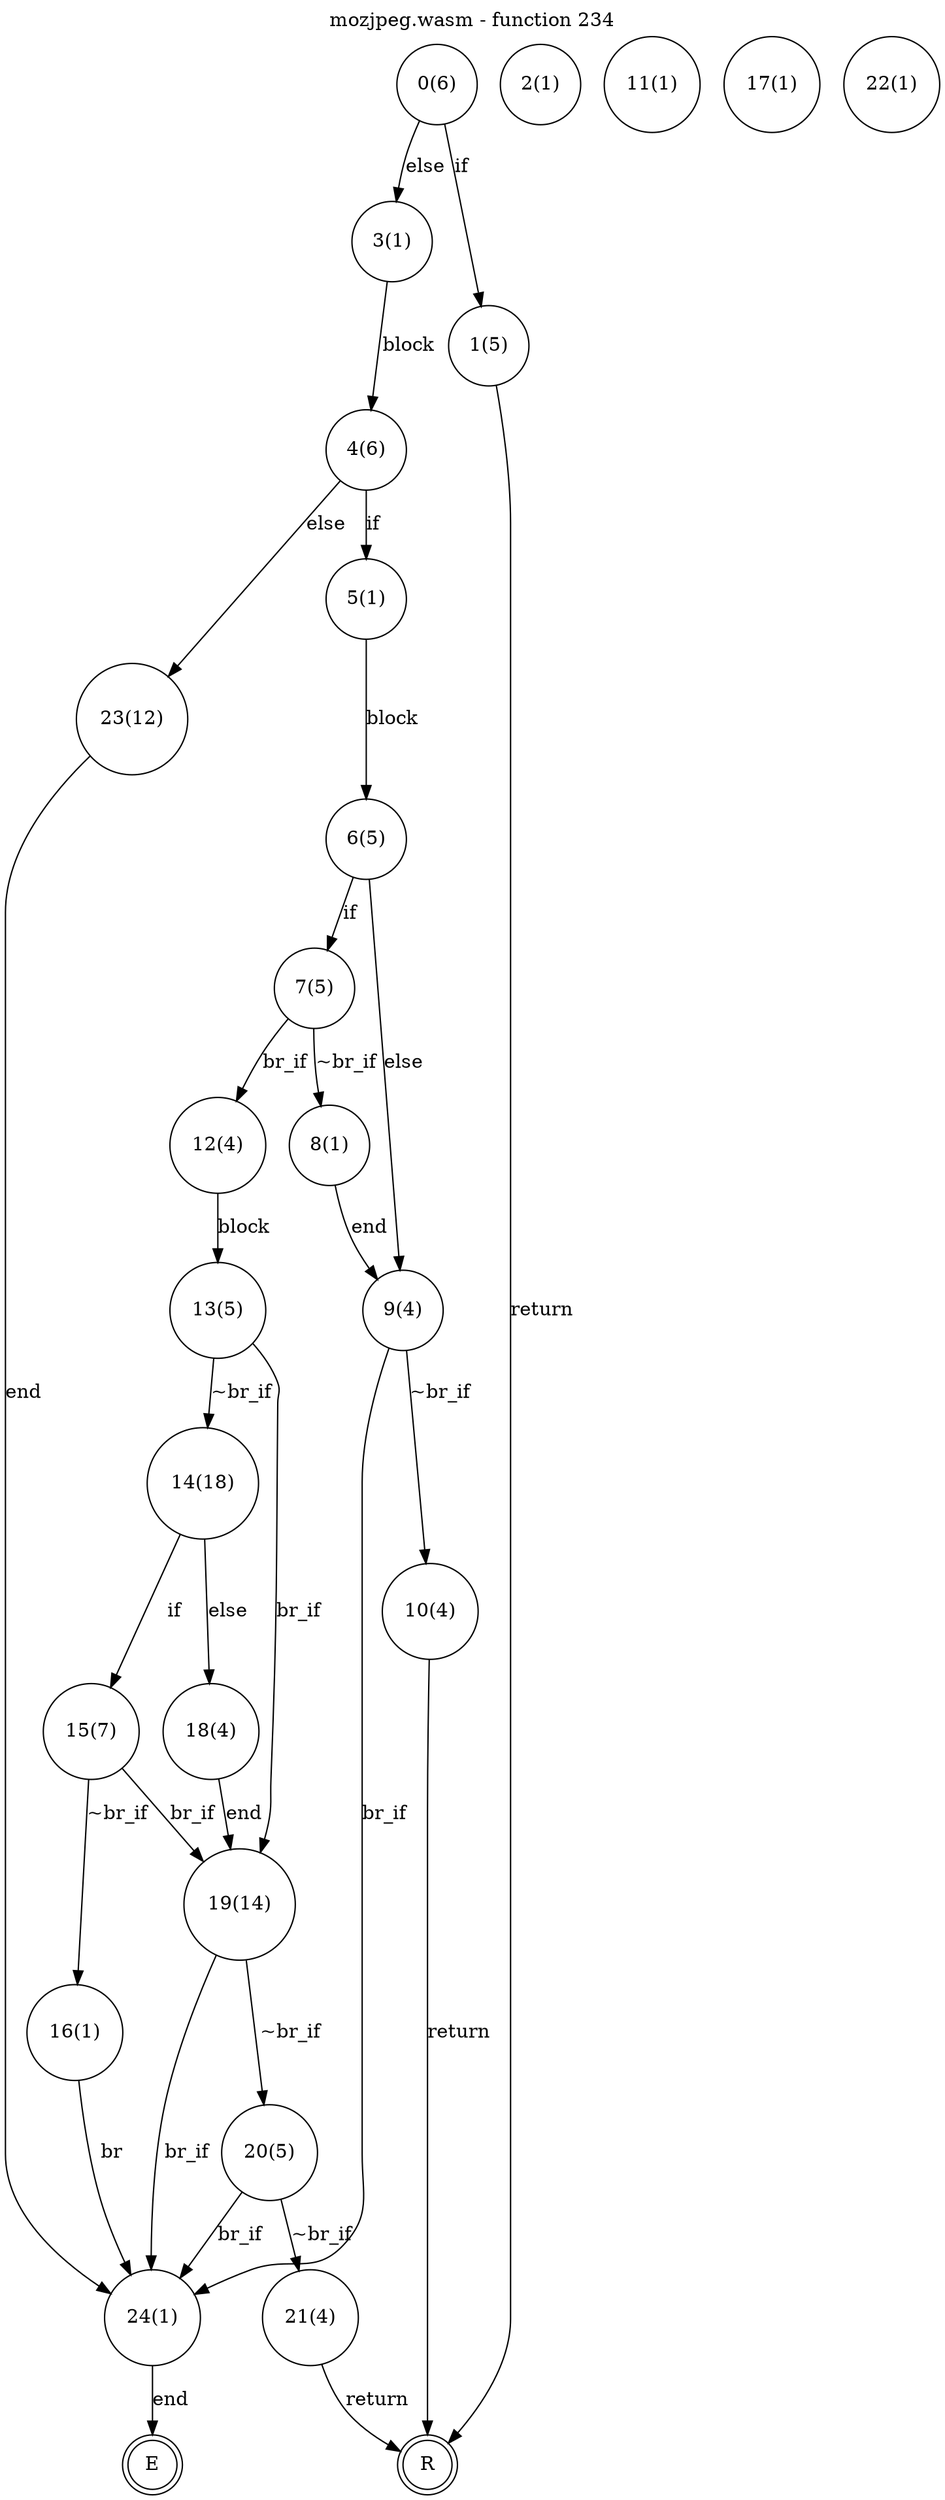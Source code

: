 digraph finite_state_machine {
    label = "mozjpeg.wasm - function 234"
    labelloc =  t
    labelfontsize = 16
    labelfontcolor = black
    labelfontname = "Helvetica"
    node [shape = doublecircle]; E R ;
node [shape=circle, fontcolor=black, style="", label="0(6)"]0
node [shape=circle, fontcolor=black, style="", label="1(5)"]1
node [shape=circle, fontcolor=black, style="", label="2(1)"]2
node [shape=circle, fontcolor=black, style="", label="3(1)"]3
node [shape=circle, fontcolor=black, style="", label="4(6)"]4
node [shape=circle, fontcolor=black, style="", label="5(1)"]5
node [shape=circle, fontcolor=black, style="", label="6(5)"]6
node [shape=circle, fontcolor=black, style="", label="7(5)"]7
node [shape=circle, fontcolor=black, style="", label="8(1)"]8
node [shape=circle, fontcolor=black, style="", label="9(4)"]9
node [shape=circle, fontcolor=black, style="", label="10(4)"]10
node [shape=circle, fontcolor=black, style="", label="11(1)"]11
node [shape=circle, fontcolor=black, style="", label="12(4)"]12
node [shape=circle, fontcolor=black, style="", label="13(5)"]13
node [shape=circle, fontcolor=black, style="", label="14(18)"]14
node [shape=circle, fontcolor=black, style="", label="15(7)"]15
node [shape=circle, fontcolor=black, style="", label="16(1)"]16
node [shape=circle, fontcolor=black, style="", label="17(1)"]17
node [shape=circle, fontcolor=black, style="", label="18(4)"]18
node [shape=circle, fontcolor=black, style="", label="19(14)"]19
node [shape=circle, fontcolor=black, style="", label="20(5)"]20
node [shape=circle, fontcolor=black, style="", label="21(4)"]21
node [shape=circle, fontcolor=black, style="", label="22(1)"]22
node [shape=circle, fontcolor=black, style="", label="23(12)"]23
node [shape=circle, fontcolor=black, style="", label="24(1)"]24
node [shape=circle, fontcolor=black, style="", label="E"]E
node [shape=circle, fontcolor=black, style="", label="R"]R
    0 -> 1[label="if"];
    0 -> 3[label="else"];
    1 -> R[label="return"];
    3 -> 4[label="block"];
    4 -> 5[label="if"];
    4 -> 23[label="else"];
    5 -> 6[label="block"];
    6 -> 7[label="if"];
    6 -> 9[label="else"];
    7 -> 8[label="~br_if"];
    7 -> 12[label="br_if"];
    8 -> 9[label="end"];
    9 -> 10[label="~br_if"];
    9 -> 24[label="br_if"];
    10 -> R[label="return"];
    12 -> 13[label="block"];
    13 -> 14[label="~br_if"];
    13 -> 19[label="br_if"];
    14 -> 15[label="if"];
    14 -> 18[label="else"];
    15 -> 16[label="~br_if"];
    15 -> 19[label="br_if"];
    16 -> 24[label="br"];
    18 -> 19[label="end"];
    19 -> 20[label="~br_if"];
    19 -> 24[label="br_if"];
    20 -> 21[label="~br_if"];
    20 -> 24[label="br_if"];
    21 -> R[label="return"];
    23 -> 24[label="end"];
    24 -> E[label="end"];
}

